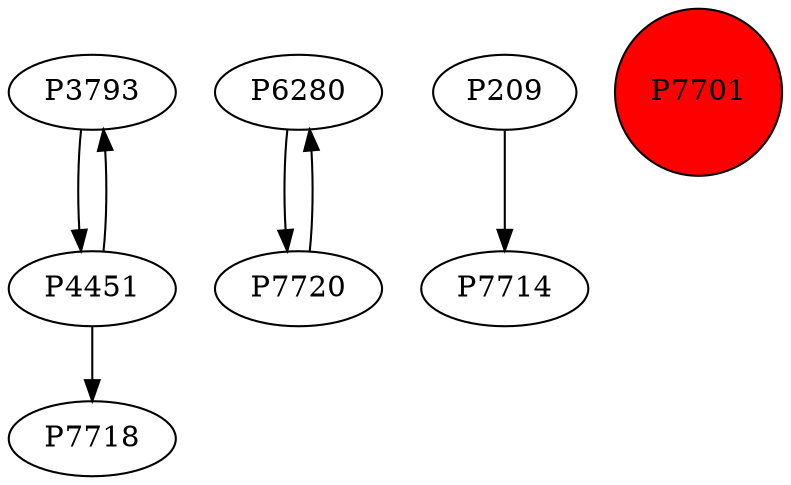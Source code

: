 digraph {
	P3793 -> P4451
	P6280 -> P7720
	P7720 -> P6280
	P209 -> P7714
	P4451 -> P7718
	P4451 -> P3793
	P7701 [shape=circle]
	P7701 [style=filled]
	P7701 [fillcolor=red]
}